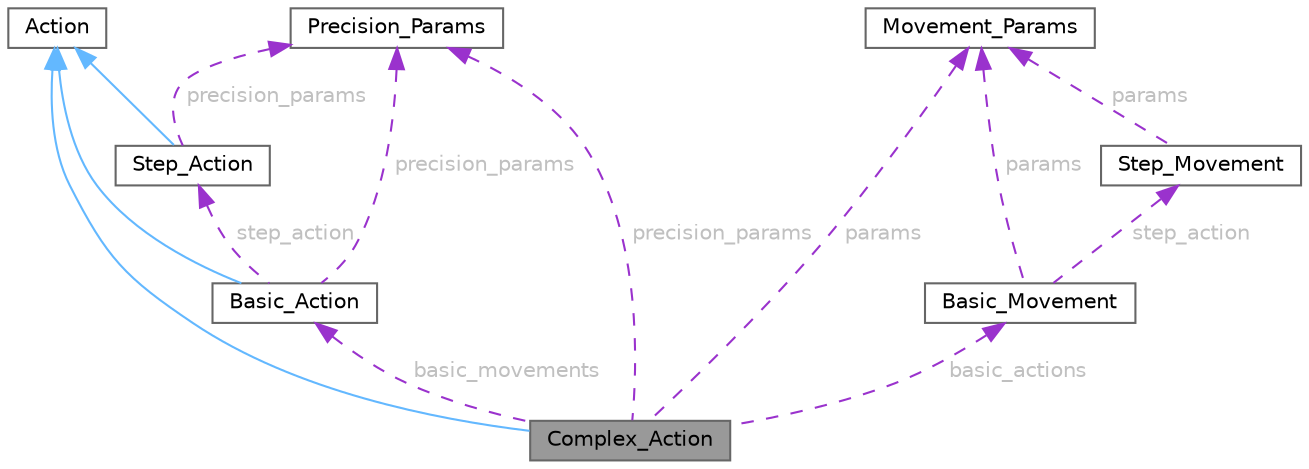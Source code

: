 digraph "Complex_Action"
{
 // LATEX_PDF_SIZE
  bgcolor="transparent";
  edge [fontname=Helvetica,fontsize=10,labelfontname=Helvetica,labelfontsize=10];
  node [fontname=Helvetica,fontsize=10,shape=box,height=0.2,width=0.4];
  Node1 [id="Node000001",label="Complex_Action",height=0.2,width=0.4,color="gray40", fillcolor="grey60", style="filled", fontcolor="black",tooltip=" "];
  Node2 -> Node1 [id="edge1_Node000001_Node000002",dir="back",color="steelblue1",style="solid",tooltip=" "];
  Node2 [id="Node000002",label="Action",height=0.2,width=0.4,color="gray40", fillcolor="white", style="filled",URL="$class_action.html",tooltip=" "];
  Node3 -> Node1 [id="edge2_Node000001_Node000003",dir="back",color="darkorchid3",style="dashed",tooltip=" ",label=" precision_params",fontcolor="grey" ];
  Node3 [id="Node000003",label="Precision_Params",height=0.2,width=0.4,color="gray40", fillcolor="white", style="filled",URL="$struct_precision___params.html",tooltip=" "];
  Node4 -> Node1 [id="edge3_Node000001_Node000004",dir="back",color="darkorchid3",style="dashed",tooltip=" ",label=" basic_movements",fontcolor="grey" ];
  Node4 [id="Node000004",label="Basic_Action",height=0.2,width=0.4,color="gray40", fillcolor="white", style="filled",URL="$class_basic___action.html",tooltip=" "];
  Node2 -> Node4 [id="edge4_Node000004_Node000002",dir="back",color="steelblue1",style="solid",tooltip=" "];
  Node3 -> Node4 [id="edge5_Node000004_Node000003",dir="back",color="darkorchid3",style="dashed",tooltip=" ",label=" precision_params",fontcolor="grey" ];
  Node5 -> Node4 [id="edge6_Node000004_Node000005",dir="back",color="darkorchid3",style="dashed",tooltip=" ",label=" step_action",fontcolor="grey" ];
  Node5 [id="Node000005",label="Step_Action",height=0.2,width=0.4,color="gray40", fillcolor="white", style="filled",URL="$class_step___action.html",tooltip=" "];
  Node2 -> Node5 [id="edge7_Node000005_Node000002",dir="back",color="steelblue1",style="solid",tooltip=" "];
  Node3 -> Node5 [id="edge8_Node000005_Node000003",dir="back",color="darkorchid3",style="dashed",tooltip=" ",label=" precision_params",fontcolor="grey" ];
  Node6 -> Node1 [id="edge9_Node000001_Node000006",dir="back",color="darkorchid3",style="dashed",tooltip=" ",label=" params",fontcolor="grey" ];
  Node6 [id="Node000006",label="Movement_Params",height=0.2,width=0.4,color="gray40", fillcolor="white", style="filled",URL="$struct_movement___params.html",tooltip=" "];
  Node7 -> Node1 [id="edge10_Node000001_Node000007",dir="back",color="darkorchid3",style="dashed",tooltip=" ",label=" basic_actions",fontcolor="grey" ];
  Node7 [id="Node000007",label="Basic_Movement",height=0.2,width=0.4,color="gray40", fillcolor="white", style="filled",URL="$class_basic___movement.html",tooltip=" "];
  Node8 -> Node7 [id="edge11_Node000007_Node000008",dir="back",color="darkorchid3",style="dashed",tooltip=" ",label=" step_action",fontcolor="grey" ];
  Node8 [id="Node000008",label="Step_Movement",height=0.2,width=0.4,color="gray40", fillcolor="white", style="filled",URL="$class_step___movement.html",tooltip=" "];
  Node6 -> Node8 [id="edge12_Node000008_Node000006",dir="back",color="darkorchid3",style="dashed",tooltip=" ",label=" params",fontcolor="grey" ];
  Node6 -> Node7 [id="edge13_Node000007_Node000006",dir="back",color="darkorchid3",style="dashed",tooltip=" ",label=" params",fontcolor="grey" ];
}
